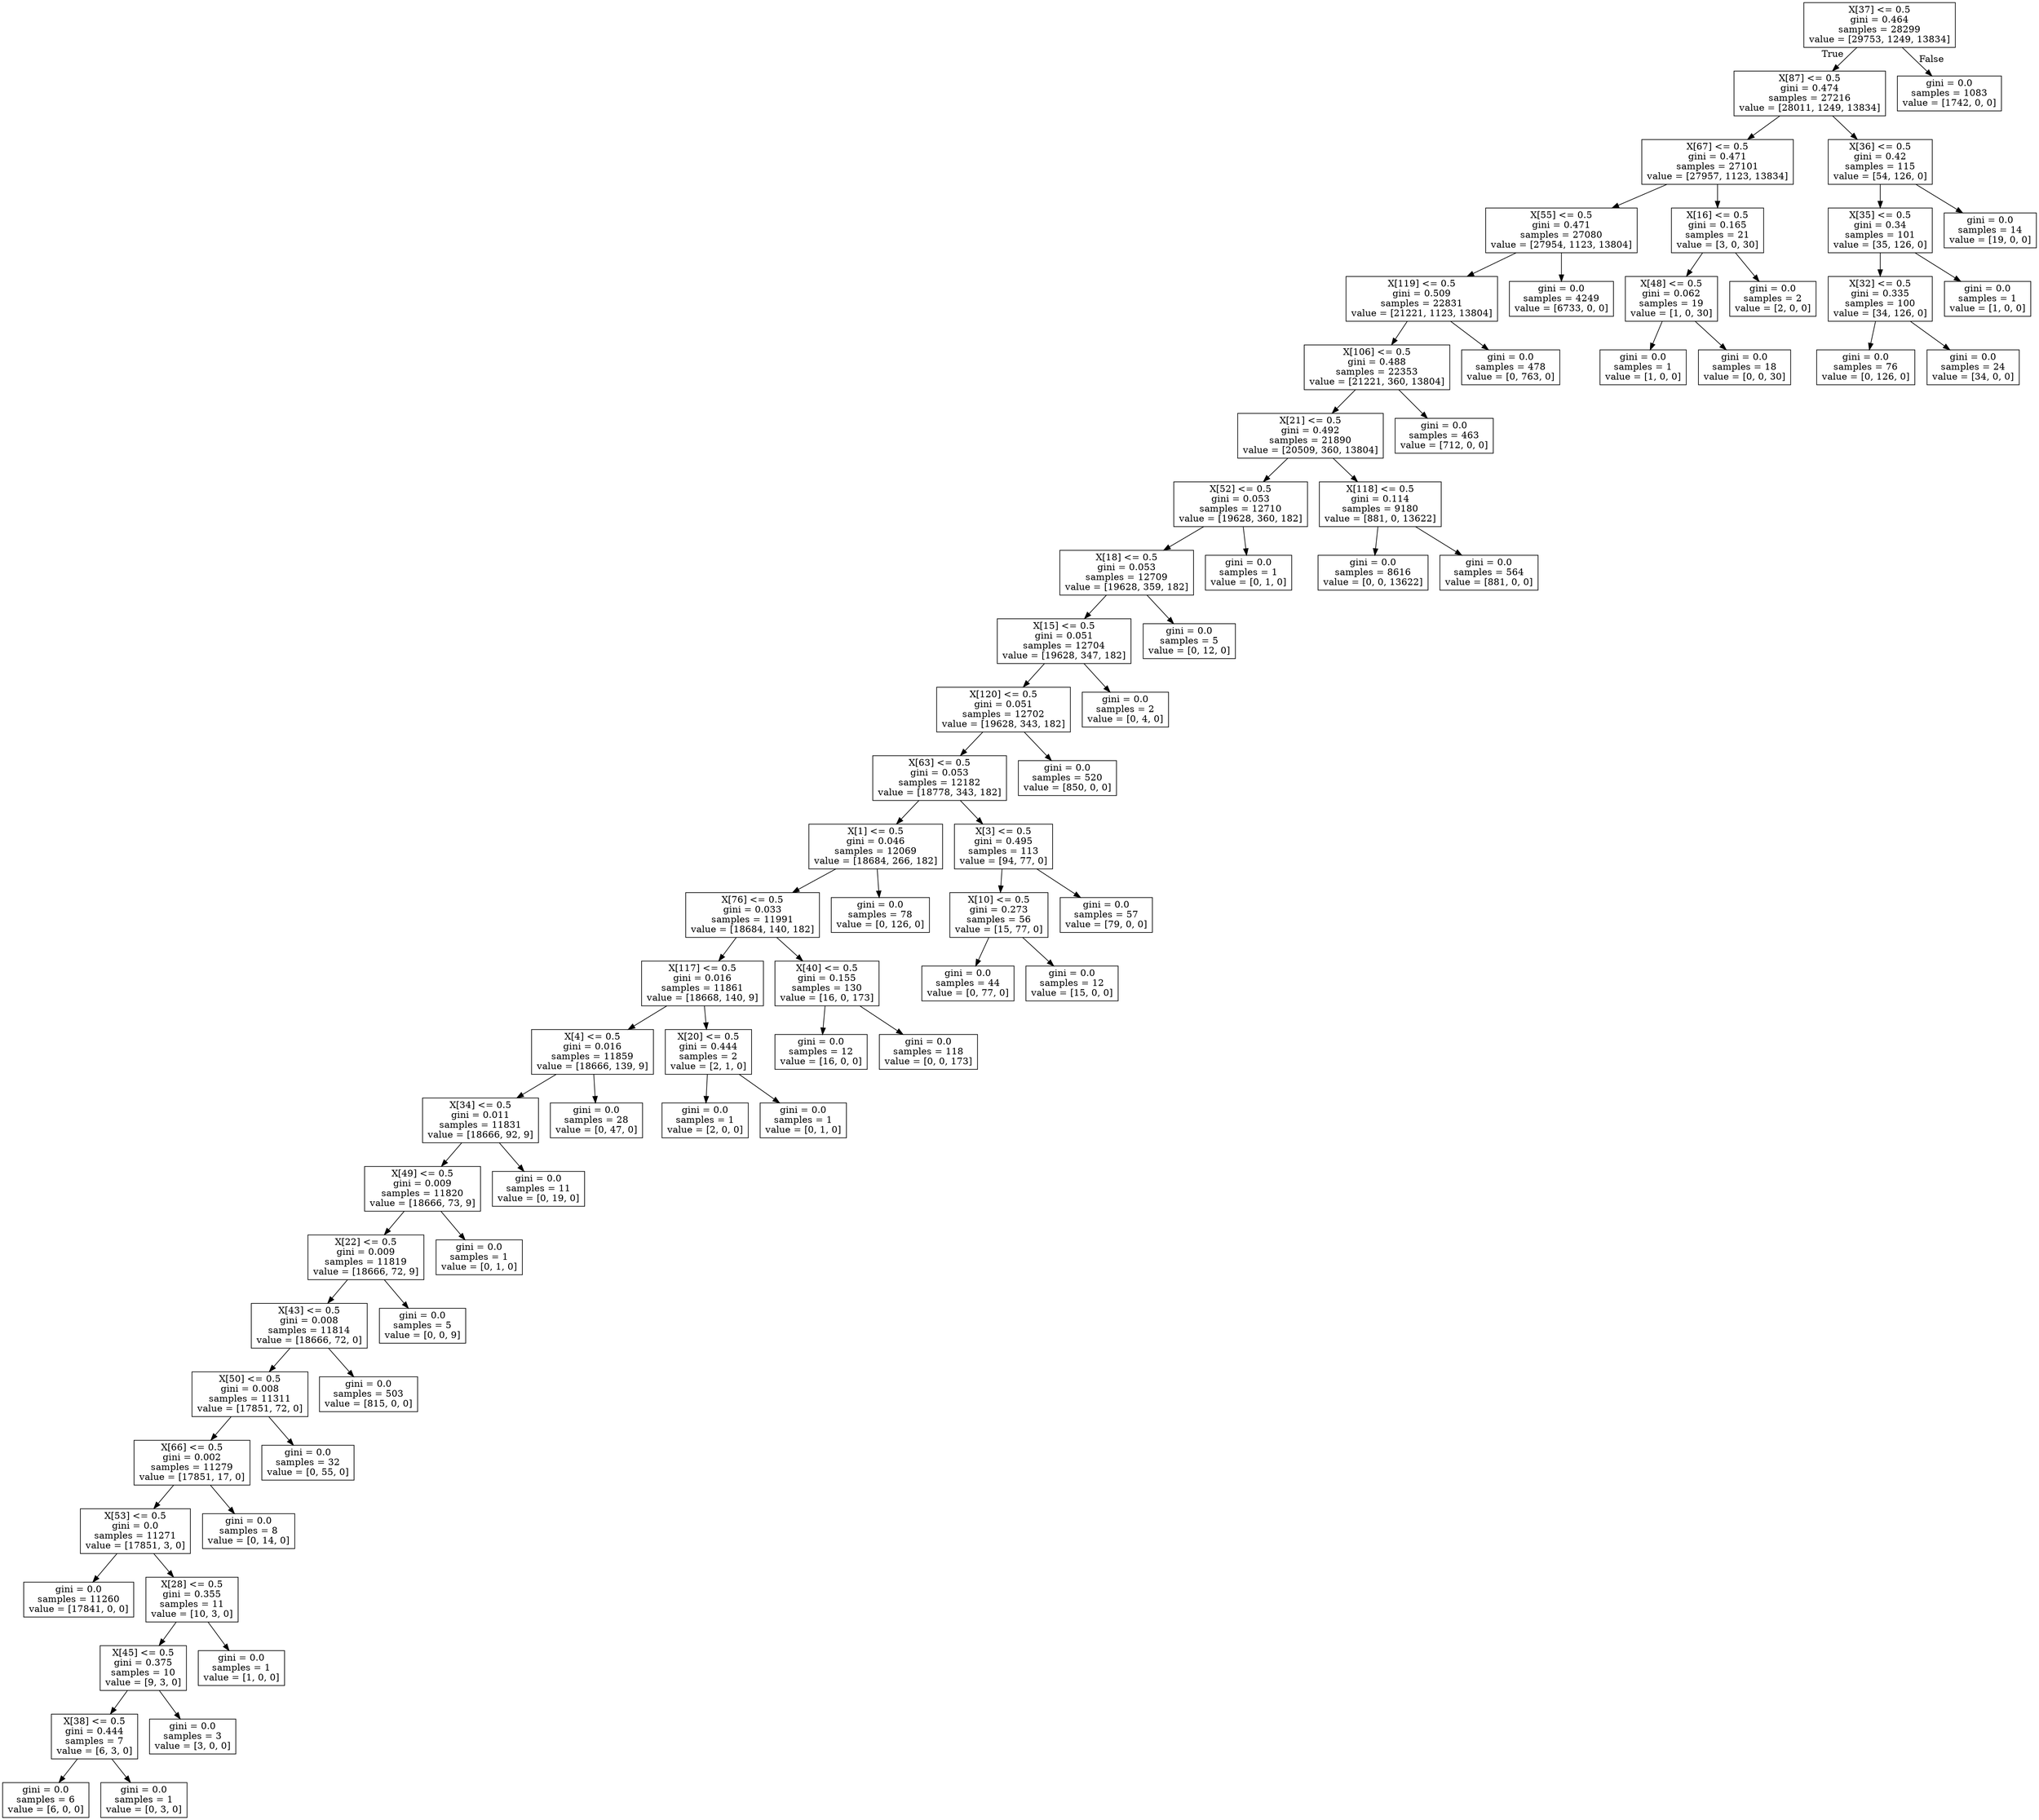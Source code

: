 digraph Tree {
node [shape=box] ;
0 [label="X[37] <= 0.5\ngini = 0.464\nsamples = 28299\nvalue = [29753, 1249, 13834]"] ;
1 [label="X[87] <= 0.5\ngini = 0.474\nsamples = 27216\nvalue = [28011, 1249, 13834]"] ;
0 -> 1 [labeldistance=2.5, labelangle=45, headlabel="True"] ;
2 [label="X[67] <= 0.5\ngini = 0.471\nsamples = 27101\nvalue = [27957, 1123, 13834]"] ;
1 -> 2 ;
3 [label="X[55] <= 0.5\ngini = 0.471\nsamples = 27080\nvalue = [27954, 1123, 13804]"] ;
2 -> 3 ;
4 [label="X[119] <= 0.5\ngini = 0.509\nsamples = 22831\nvalue = [21221, 1123, 13804]"] ;
3 -> 4 ;
5 [label="X[106] <= 0.5\ngini = 0.488\nsamples = 22353\nvalue = [21221, 360, 13804]"] ;
4 -> 5 ;
6 [label="X[21] <= 0.5\ngini = 0.492\nsamples = 21890\nvalue = [20509, 360, 13804]"] ;
5 -> 6 ;
7 [label="X[52] <= 0.5\ngini = 0.053\nsamples = 12710\nvalue = [19628, 360, 182]"] ;
6 -> 7 ;
8 [label="X[18] <= 0.5\ngini = 0.053\nsamples = 12709\nvalue = [19628, 359, 182]"] ;
7 -> 8 ;
9 [label="X[15] <= 0.5\ngini = 0.051\nsamples = 12704\nvalue = [19628, 347, 182]"] ;
8 -> 9 ;
10 [label="X[120] <= 0.5\ngini = 0.051\nsamples = 12702\nvalue = [19628, 343, 182]"] ;
9 -> 10 ;
11 [label="X[63] <= 0.5\ngini = 0.053\nsamples = 12182\nvalue = [18778, 343, 182]"] ;
10 -> 11 ;
12 [label="X[1] <= 0.5\ngini = 0.046\nsamples = 12069\nvalue = [18684, 266, 182]"] ;
11 -> 12 ;
13 [label="X[76] <= 0.5\ngini = 0.033\nsamples = 11991\nvalue = [18684, 140, 182]"] ;
12 -> 13 ;
14 [label="X[117] <= 0.5\ngini = 0.016\nsamples = 11861\nvalue = [18668, 140, 9]"] ;
13 -> 14 ;
15 [label="X[4] <= 0.5\ngini = 0.016\nsamples = 11859\nvalue = [18666, 139, 9]"] ;
14 -> 15 ;
16 [label="X[34] <= 0.5\ngini = 0.011\nsamples = 11831\nvalue = [18666, 92, 9]"] ;
15 -> 16 ;
17 [label="X[49] <= 0.5\ngini = 0.009\nsamples = 11820\nvalue = [18666, 73, 9]"] ;
16 -> 17 ;
18 [label="X[22] <= 0.5\ngini = 0.009\nsamples = 11819\nvalue = [18666, 72, 9]"] ;
17 -> 18 ;
19 [label="X[43] <= 0.5\ngini = 0.008\nsamples = 11814\nvalue = [18666, 72, 0]"] ;
18 -> 19 ;
20 [label="X[50] <= 0.5\ngini = 0.008\nsamples = 11311\nvalue = [17851, 72, 0]"] ;
19 -> 20 ;
21 [label="X[66] <= 0.5\ngini = 0.002\nsamples = 11279\nvalue = [17851, 17, 0]"] ;
20 -> 21 ;
22 [label="X[53] <= 0.5\ngini = 0.0\nsamples = 11271\nvalue = [17851, 3, 0]"] ;
21 -> 22 ;
23 [label="gini = 0.0\nsamples = 11260\nvalue = [17841, 0, 0]"] ;
22 -> 23 ;
24 [label="X[28] <= 0.5\ngini = 0.355\nsamples = 11\nvalue = [10, 3, 0]"] ;
22 -> 24 ;
25 [label="X[45] <= 0.5\ngini = 0.375\nsamples = 10\nvalue = [9, 3, 0]"] ;
24 -> 25 ;
26 [label="X[38] <= 0.5\ngini = 0.444\nsamples = 7\nvalue = [6, 3, 0]"] ;
25 -> 26 ;
27 [label="gini = 0.0\nsamples = 6\nvalue = [6, 0, 0]"] ;
26 -> 27 ;
28 [label="gini = 0.0\nsamples = 1\nvalue = [0, 3, 0]"] ;
26 -> 28 ;
29 [label="gini = 0.0\nsamples = 3\nvalue = [3, 0, 0]"] ;
25 -> 29 ;
30 [label="gini = 0.0\nsamples = 1\nvalue = [1, 0, 0]"] ;
24 -> 30 ;
31 [label="gini = 0.0\nsamples = 8\nvalue = [0, 14, 0]"] ;
21 -> 31 ;
32 [label="gini = 0.0\nsamples = 32\nvalue = [0, 55, 0]"] ;
20 -> 32 ;
33 [label="gini = 0.0\nsamples = 503\nvalue = [815, 0, 0]"] ;
19 -> 33 ;
34 [label="gini = 0.0\nsamples = 5\nvalue = [0, 0, 9]"] ;
18 -> 34 ;
35 [label="gini = 0.0\nsamples = 1\nvalue = [0, 1, 0]"] ;
17 -> 35 ;
36 [label="gini = 0.0\nsamples = 11\nvalue = [0, 19, 0]"] ;
16 -> 36 ;
37 [label="gini = 0.0\nsamples = 28\nvalue = [0, 47, 0]"] ;
15 -> 37 ;
38 [label="X[20] <= 0.5\ngini = 0.444\nsamples = 2\nvalue = [2, 1, 0]"] ;
14 -> 38 ;
39 [label="gini = 0.0\nsamples = 1\nvalue = [2, 0, 0]"] ;
38 -> 39 ;
40 [label="gini = 0.0\nsamples = 1\nvalue = [0, 1, 0]"] ;
38 -> 40 ;
41 [label="X[40] <= 0.5\ngini = 0.155\nsamples = 130\nvalue = [16, 0, 173]"] ;
13 -> 41 ;
42 [label="gini = 0.0\nsamples = 12\nvalue = [16, 0, 0]"] ;
41 -> 42 ;
43 [label="gini = 0.0\nsamples = 118\nvalue = [0, 0, 173]"] ;
41 -> 43 ;
44 [label="gini = 0.0\nsamples = 78\nvalue = [0, 126, 0]"] ;
12 -> 44 ;
45 [label="X[3] <= 0.5\ngini = 0.495\nsamples = 113\nvalue = [94, 77, 0]"] ;
11 -> 45 ;
46 [label="X[10] <= 0.5\ngini = 0.273\nsamples = 56\nvalue = [15, 77, 0]"] ;
45 -> 46 ;
47 [label="gini = 0.0\nsamples = 44\nvalue = [0, 77, 0]"] ;
46 -> 47 ;
48 [label="gini = 0.0\nsamples = 12\nvalue = [15, 0, 0]"] ;
46 -> 48 ;
49 [label="gini = 0.0\nsamples = 57\nvalue = [79, 0, 0]"] ;
45 -> 49 ;
50 [label="gini = 0.0\nsamples = 520\nvalue = [850, 0, 0]"] ;
10 -> 50 ;
51 [label="gini = 0.0\nsamples = 2\nvalue = [0, 4, 0]"] ;
9 -> 51 ;
52 [label="gini = 0.0\nsamples = 5\nvalue = [0, 12, 0]"] ;
8 -> 52 ;
53 [label="gini = 0.0\nsamples = 1\nvalue = [0, 1, 0]"] ;
7 -> 53 ;
54 [label="X[118] <= 0.5\ngini = 0.114\nsamples = 9180\nvalue = [881, 0, 13622]"] ;
6 -> 54 ;
55 [label="gini = 0.0\nsamples = 8616\nvalue = [0, 0, 13622]"] ;
54 -> 55 ;
56 [label="gini = 0.0\nsamples = 564\nvalue = [881, 0, 0]"] ;
54 -> 56 ;
57 [label="gini = 0.0\nsamples = 463\nvalue = [712, 0, 0]"] ;
5 -> 57 ;
58 [label="gini = 0.0\nsamples = 478\nvalue = [0, 763, 0]"] ;
4 -> 58 ;
59 [label="gini = 0.0\nsamples = 4249\nvalue = [6733, 0, 0]"] ;
3 -> 59 ;
60 [label="X[16] <= 0.5\ngini = 0.165\nsamples = 21\nvalue = [3, 0, 30]"] ;
2 -> 60 ;
61 [label="X[48] <= 0.5\ngini = 0.062\nsamples = 19\nvalue = [1, 0, 30]"] ;
60 -> 61 ;
62 [label="gini = 0.0\nsamples = 1\nvalue = [1, 0, 0]"] ;
61 -> 62 ;
63 [label="gini = 0.0\nsamples = 18\nvalue = [0, 0, 30]"] ;
61 -> 63 ;
64 [label="gini = 0.0\nsamples = 2\nvalue = [2, 0, 0]"] ;
60 -> 64 ;
65 [label="X[36] <= 0.5\ngini = 0.42\nsamples = 115\nvalue = [54, 126, 0]"] ;
1 -> 65 ;
66 [label="X[35] <= 0.5\ngini = 0.34\nsamples = 101\nvalue = [35, 126, 0]"] ;
65 -> 66 ;
67 [label="X[32] <= 0.5\ngini = 0.335\nsamples = 100\nvalue = [34, 126, 0]"] ;
66 -> 67 ;
68 [label="gini = 0.0\nsamples = 76\nvalue = [0, 126, 0]"] ;
67 -> 68 ;
69 [label="gini = 0.0\nsamples = 24\nvalue = [34, 0, 0]"] ;
67 -> 69 ;
70 [label="gini = 0.0\nsamples = 1\nvalue = [1, 0, 0]"] ;
66 -> 70 ;
71 [label="gini = 0.0\nsamples = 14\nvalue = [19, 0, 0]"] ;
65 -> 71 ;
72 [label="gini = 0.0\nsamples = 1083\nvalue = [1742, 0, 0]"] ;
0 -> 72 [labeldistance=2.5, labelangle=-45, headlabel="False"] ;
}